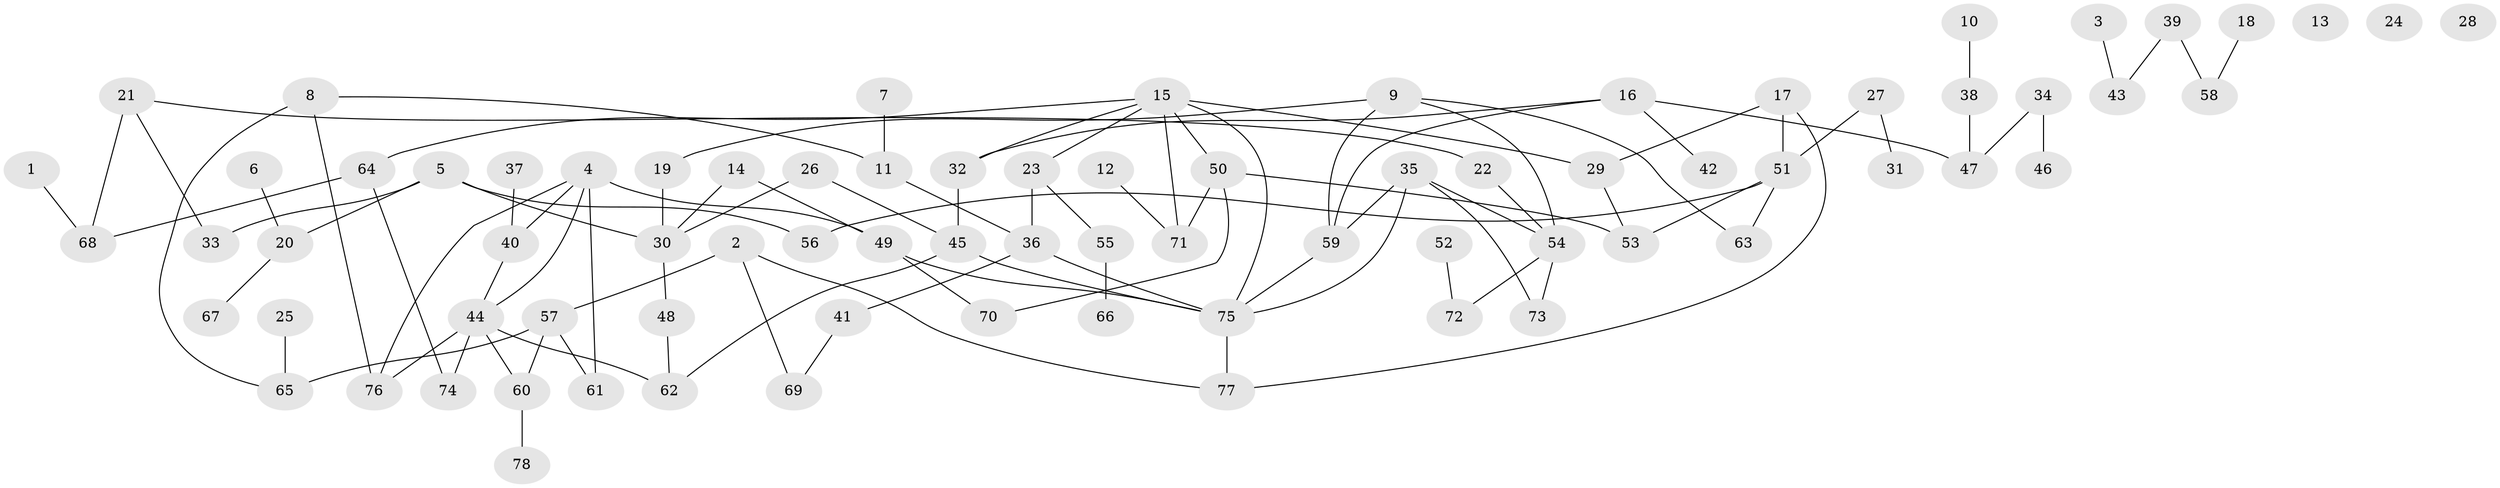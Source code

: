 // Generated by graph-tools (version 1.1) at 2025/25/03/09/25 03:25:23]
// undirected, 78 vertices, 100 edges
graph export_dot {
graph [start="1"]
  node [color=gray90,style=filled];
  1;
  2;
  3;
  4;
  5;
  6;
  7;
  8;
  9;
  10;
  11;
  12;
  13;
  14;
  15;
  16;
  17;
  18;
  19;
  20;
  21;
  22;
  23;
  24;
  25;
  26;
  27;
  28;
  29;
  30;
  31;
  32;
  33;
  34;
  35;
  36;
  37;
  38;
  39;
  40;
  41;
  42;
  43;
  44;
  45;
  46;
  47;
  48;
  49;
  50;
  51;
  52;
  53;
  54;
  55;
  56;
  57;
  58;
  59;
  60;
  61;
  62;
  63;
  64;
  65;
  66;
  67;
  68;
  69;
  70;
  71;
  72;
  73;
  74;
  75;
  76;
  77;
  78;
  1 -- 68;
  2 -- 57;
  2 -- 69;
  2 -- 77;
  3 -- 43;
  4 -- 40;
  4 -- 44;
  4 -- 49;
  4 -- 61;
  4 -- 76;
  5 -- 20;
  5 -- 30;
  5 -- 33;
  5 -- 56;
  6 -- 20;
  7 -- 11;
  8 -- 11;
  8 -- 65;
  8 -- 76;
  9 -- 19;
  9 -- 54;
  9 -- 59;
  9 -- 63;
  10 -- 38;
  11 -- 36;
  12 -- 71;
  14 -- 30;
  14 -- 49;
  15 -- 23;
  15 -- 29;
  15 -- 32;
  15 -- 50;
  15 -- 64;
  15 -- 71;
  15 -- 75;
  16 -- 32;
  16 -- 42;
  16 -- 47;
  16 -- 59;
  17 -- 29;
  17 -- 51;
  17 -- 77;
  18 -- 58;
  19 -- 30;
  20 -- 67;
  21 -- 22;
  21 -- 33;
  21 -- 68;
  22 -- 54;
  23 -- 36;
  23 -- 55;
  25 -- 65;
  26 -- 30;
  26 -- 45;
  27 -- 31;
  27 -- 51;
  29 -- 53;
  30 -- 48;
  32 -- 45;
  34 -- 46;
  34 -- 47;
  35 -- 54;
  35 -- 59;
  35 -- 73;
  35 -- 75;
  36 -- 41;
  36 -- 75;
  37 -- 40;
  38 -- 47;
  39 -- 43;
  39 -- 58;
  40 -- 44;
  41 -- 69;
  44 -- 60;
  44 -- 62;
  44 -- 74;
  44 -- 76;
  45 -- 62;
  45 -- 75;
  48 -- 62;
  49 -- 70;
  49 -- 75;
  50 -- 53;
  50 -- 70;
  50 -- 71;
  51 -- 53;
  51 -- 56;
  51 -- 63;
  52 -- 72;
  54 -- 72;
  54 -- 73;
  55 -- 66;
  57 -- 60;
  57 -- 61;
  57 -- 65;
  59 -- 75;
  60 -- 78;
  64 -- 68;
  64 -- 74;
  75 -- 77;
}
